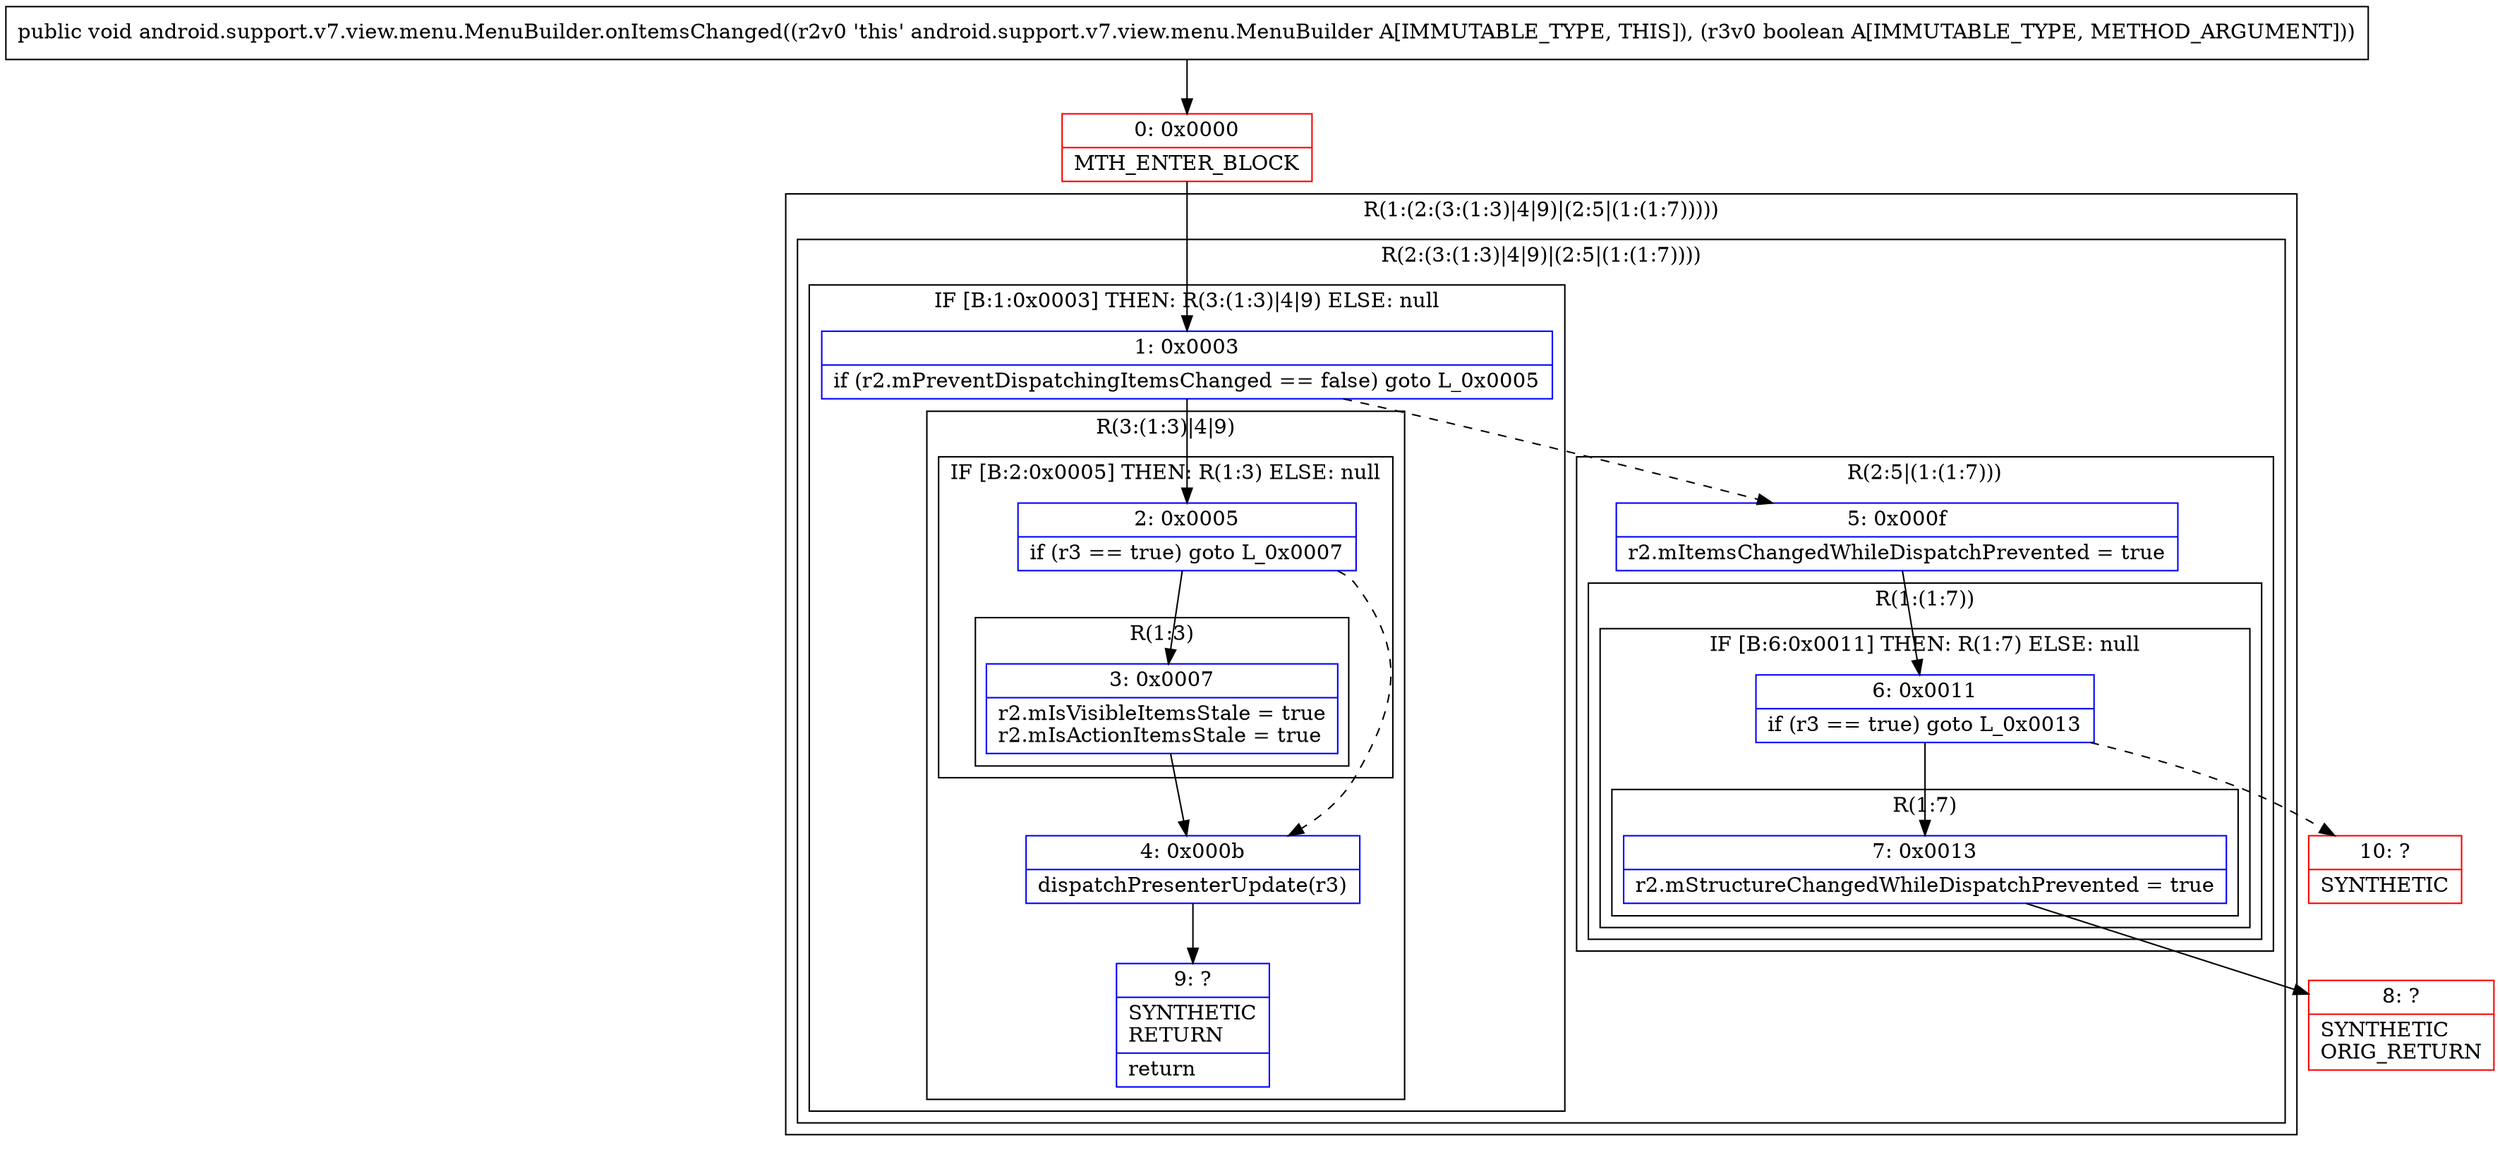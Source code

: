 digraph "CFG forandroid.support.v7.view.menu.MenuBuilder.onItemsChanged(Z)V" {
subgraph cluster_Region_466449055 {
label = "R(1:(2:(3:(1:3)|4|9)|(2:5|(1:(1:7)))))";
node [shape=record,color=blue];
subgraph cluster_Region_452109852 {
label = "R(2:(3:(1:3)|4|9)|(2:5|(1:(1:7))))";
node [shape=record,color=blue];
subgraph cluster_IfRegion_215716970 {
label = "IF [B:1:0x0003] THEN: R(3:(1:3)|4|9) ELSE: null";
node [shape=record,color=blue];
Node_1 [shape=record,label="{1\:\ 0x0003|if (r2.mPreventDispatchingItemsChanged == false) goto L_0x0005\l}"];
subgraph cluster_Region_545228846 {
label = "R(3:(1:3)|4|9)";
node [shape=record,color=blue];
subgraph cluster_IfRegion_1347837748 {
label = "IF [B:2:0x0005] THEN: R(1:3) ELSE: null";
node [shape=record,color=blue];
Node_2 [shape=record,label="{2\:\ 0x0005|if (r3 == true) goto L_0x0007\l}"];
subgraph cluster_Region_1604047204 {
label = "R(1:3)";
node [shape=record,color=blue];
Node_3 [shape=record,label="{3\:\ 0x0007|r2.mIsVisibleItemsStale = true\lr2.mIsActionItemsStale = true\l}"];
}
}
Node_4 [shape=record,label="{4\:\ 0x000b|dispatchPresenterUpdate(r3)\l}"];
Node_9 [shape=record,label="{9\:\ ?|SYNTHETIC\lRETURN\l|return\l}"];
}
}
subgraph cluster_Region_263415353 {
label = "R(2:5|(1:(1:7)))";
node [shape=record,color=blue];
Node_5 [shape=record,label="{5\:\ 0x000f|r2.mItemsChangedWhileDispatchPrevented = true\l}"];
subgraph cluster_Region_1397858585 {
label = "R(1:(1:7))";
node [shape=record,color=blue];
subgraph cluster_IfRegion_823978936 {
label = "IF [B:6:0x0011] THEN: R(1:7) ELSE: null";
node [shape=record,color=blue];
Node_6 [shape=record,label="{6\:\ 0x0011|if (r3 == true) goto L_0x0013\l}"];
subgraph cluster_Region_814550030 {
label = "R(1:7)";
node [shape=record,color=blue];
Node_7 [shape=record,label="{7\:\ 0x0013|r2.mStructureChangedWhileDispatchPrevented = true\l}"];
}
}
}
}
}
}
Node_0 [shape=record,color=red,label="{0\:\ 0x0000|MTH_ENTER_BLOCK\l}"];
Node_8 [shape=record,color=red,label="{8\:\ ?|SYNTHETIC\lORIG_RETURN\l}"];
Node_10 [shape=record,color=red,label="{10\:\ ?|SYNTHETIC\l}"];
MethodNode[shape=record,label="{public void android.support.v7.view.menu.MenuBuilder.onItemsChanged((r2v0 'this' android.support.v7.view.menu.MenuBuilder A[IMMUTABLE_TYPE, THIS]), (r3v0 boolean A[IMMUTABLE_TYPE, METHOD_ARGUMENT])) }"];
MethodNode -> Node_0;
Node_1 -> Node_2;
Node_1 -> Node_5[style=dashed];
Node_2 -> Node_3;
Node_2 -> Node_4[style=dashed];
Node_3 -> Node_4;
Node_4 -> Node_9;
Node_5 -> Node_6;
Node_6 -> Node_7;
Node_6 -> Node_10[style=dashed];
Node_7 -> Node_8;
Node_0 -> Node_1;
}

